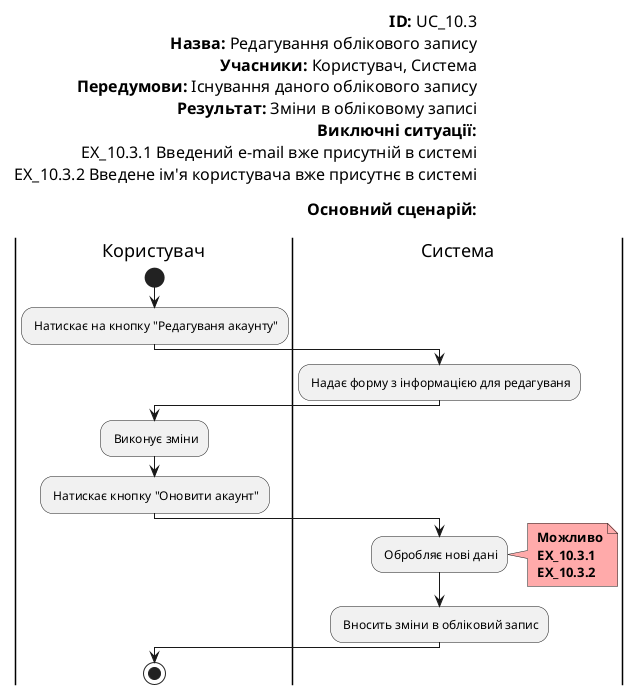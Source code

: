 @startuml

    left header
        <font color=000 size=16><b>ID:</b> UC_10.3
        <font color=000 size=16><b>Назва:</b> Редагування облікового запису
        <font color=000 size=16><b>Учасники:</b> Користувач, Система
        <font color=000 size=16><b>Передумови:</b> Існування даного облікового запису
        <font color=000 size=16><b>Результат:</b> Зміни в обліковому записі
        <font color=000 size=16><b>Виключні ситуації:</b>
        <font color=000 size=16> EX_10.3.1 Введений e-mail вже присутній в системі
        <font color=000 size=16> EX_10.3.2 Введене ім'я користувача вже присутнє в системі

        <font color=000 size=16><b>Основний сценарій:</b>
        
    end header
    
    |Користувач|
        start
        : Натискає на кнопку "Редагуваня акаунту";
    |Система|
        : Надає форму з інформацією для редагуваня;

    |Користувач|
        : Виконує зміни;
        : Натискає кнопку "Оновити акаунт";
        
    |Система|
        : Обробляє нові дані;
 
        note right #ffaaaa
        <b> Можливо
        <b> EX_10.3.1
        <b> EX_10.3.2
        end note

		: Вносить зміни в обліковий запис;

    |Користувач|
        stop;
    
@enduml
